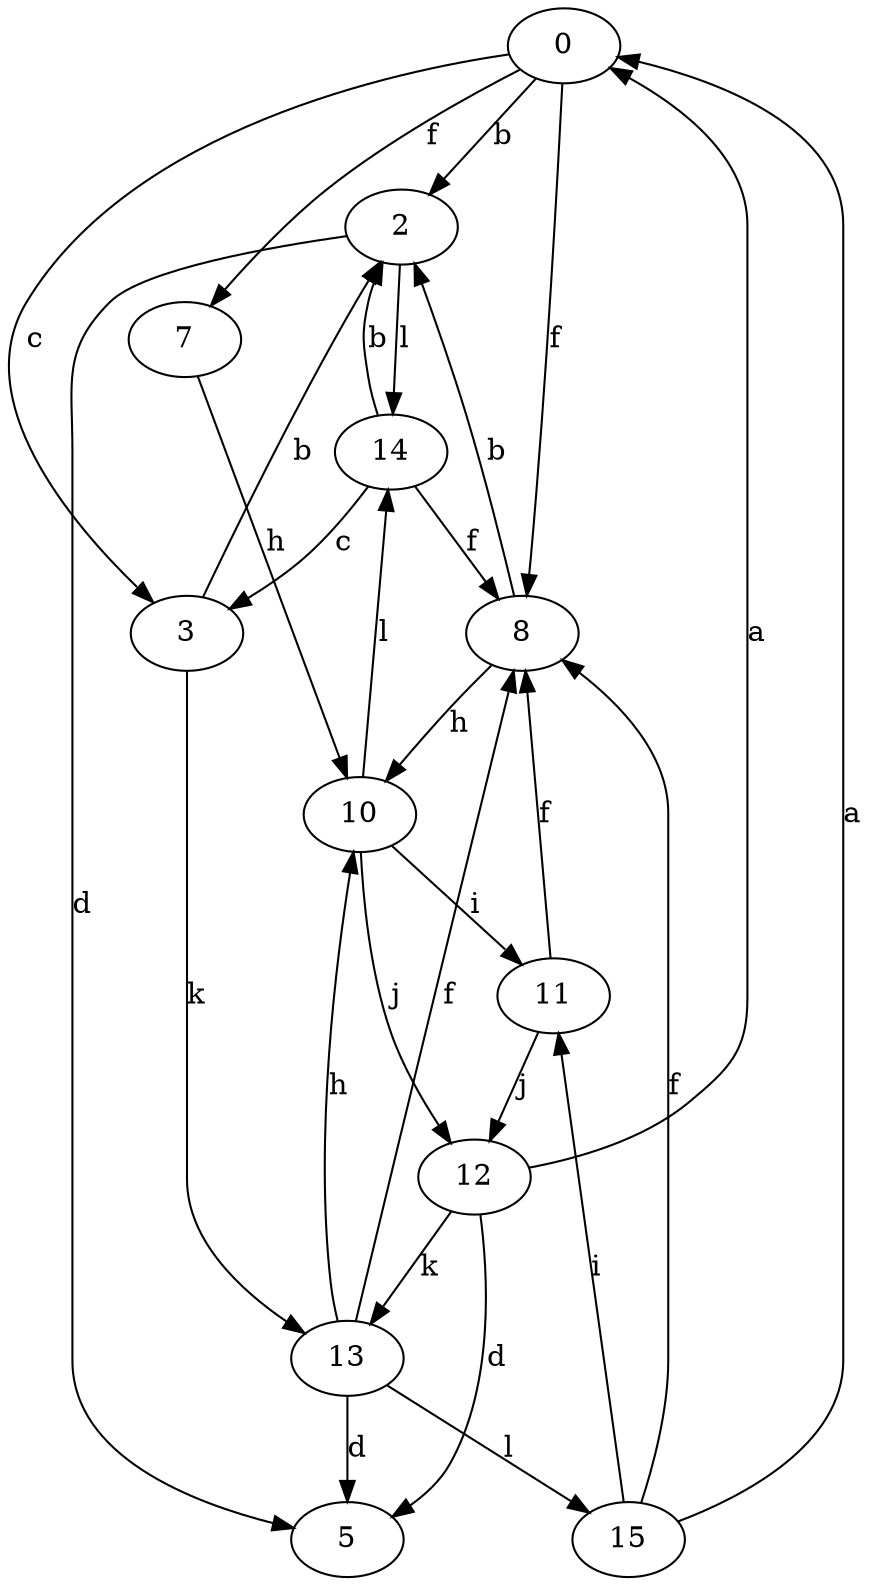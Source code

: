 strict digraph  {
0;
2;
3;
5;
7;
8;
10;
11;
12;
13;
14;
15;
0 -> 2  [label=b];
0 -> 3  [label=c];
0 -> 7  [label=f];
0 -> 8  [label=f];
2 -> 5  [label=d];
2 -> 14  [label=l];
3 -> 2  [label=b];
3 -> 13  [label=k];
7 -> 10  [label=h];
8 -> 2  [label=b];
8 -> 10  [label=h];
10 -> 11  [label=i];
10 -> 12  [label=j];
10 -> 14  [label=l];
11 -> 8  [label=f];
11 -> 12  [label=j];
12 -> 0  [label=a];
12 -> 5  [label=d];
12 -> 13  [label=k];
13 -> 5  [label=d];
13 -> 8  [label=f];
13 -> 10  [label=h];
13 -> 15  [label=l];
14 -> 2  [label=b];
14 -> 3  [label=c];
14 -> 8  [label=f];
15 -> 0  [label=a];
15 -> 8  [label=f];
15 -> 11  [label=i];
}
